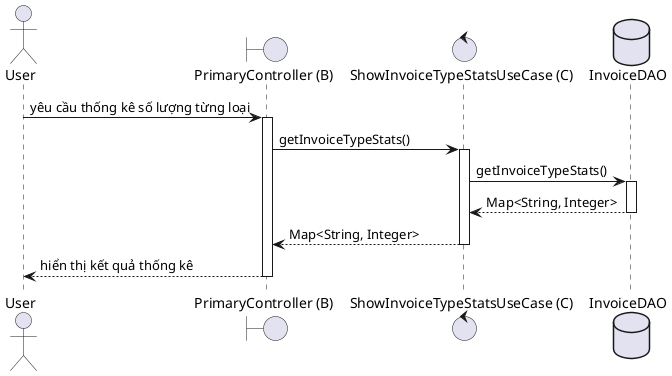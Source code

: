 @startuml ShowInvoiceTypeStatsSequence
actor "User" as User
boundary "PrimaryController (B)" as Boundary
control "ShowInvoiceTypeStatsUseCase (C)" as Control
database "InvoiceDAO" as DAO

User -> Boundary : yêu cầu thống kê số lượng từng loại
activate Boundary
Boundary -> Control : getInvoiceTypeStats()
activate Control
Control -> DAO : getInvoiceTypeStats()
activate DAO
DAO --> Control : Map<String, Integer>
deactivate DAO
Control --> Boundary : Map<String, Integer>
deactivate Control
Boundary --> User : hiển thị kết quả thống kê
deactivate Boundary
@enduml
